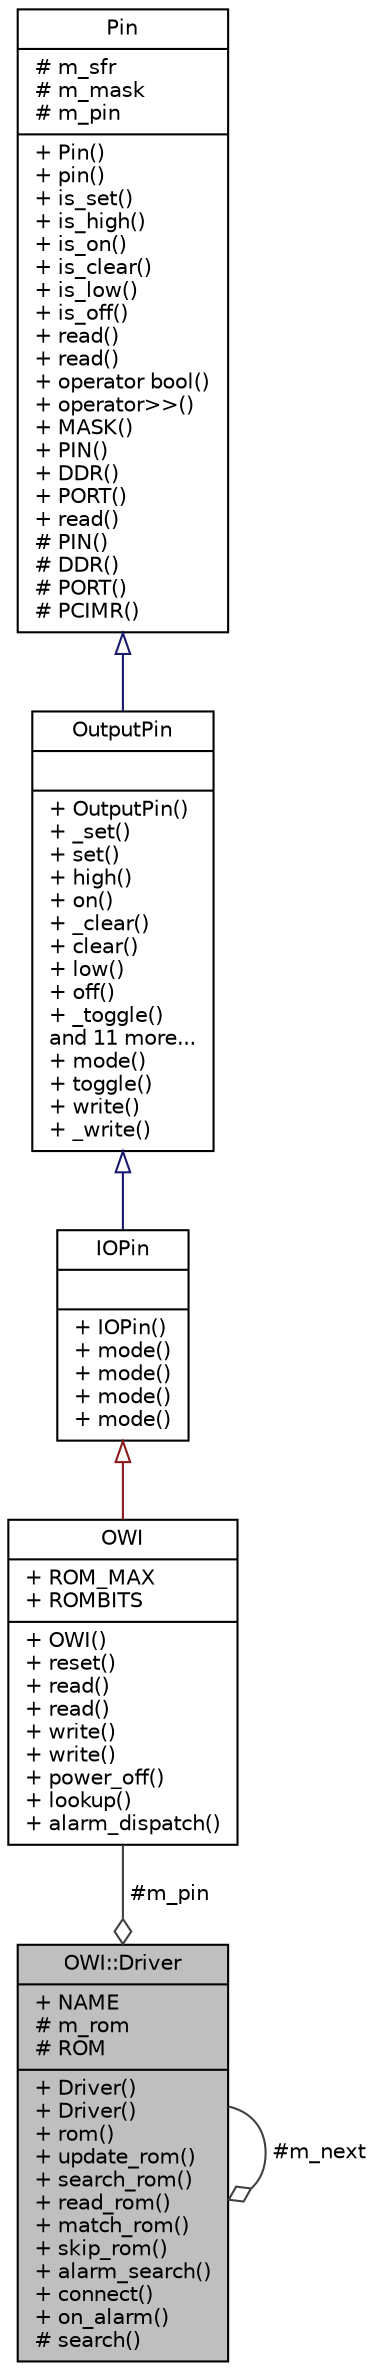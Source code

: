 digraph "OWI::Driver"
{
  edge [fontname="Helvetica",fontsize="10",labelfontname="Helvetica",labelfontsize="10"];
  node [fontname="Helvetica",fontsize="10",shape=record];
  Node1 [label="{OWI::Driver\n|+ NAME\l# m_rom\l# ROM\l|+ Driver()\l+ Driver()\l+ rom()\l+ update_rom()\l+ search_rom()\l+ read_rom()\l+ match_rom()\l+ skip_rom()\l+ alarm_search()\l+ connect()\l+ on_alarm()\l# search()\l}",height=0.2,width=0.4,color="black", fillcolor="grey75", style="filled", fontcolor="black"];
  Node1 -> Node1 [color="grey25",fontsize="10",style="solid",label=" #m_next" ,arrowhead="odiamond",fontname="Helvetica"];
  Node2 -> Node1 [color="grey25",fontsize="10",style="solid",label=" #m_pin" ,arrowhead="odiamond",fontname="Helvetica"];
  Node2 [label="{OWI\n|+ ROM_MAX\l+ ROMBITS\l|+ OWI()\l+ reset()\l+ read()\l+ read()\l+ write()\l+ write()\l+ power_off()\l+ lookup()\l+ alarm_dispatch()\l}",height=0.2,width=0.4,color="black", fillcolor="white", style="filled",URL="$d7/d90/classOWI.html"];
  Node3 -> Node2 [dir="back",color="firebrick4",fontsize="10",style="solid",arrowtail="onormal",fontname="Helvetica"];
  Node3 [label="{IOPin\n||+ IOPin()\l+ mode()\l+ mode()\l+ mode()\l+ mode()\l}",height=0.2,width=0.4,color="black", fillcolor="white", style="filled",URL="$dd/d21/classIOPin.html"];
  Node4 -> Node3 [dir="back",color="midnightblue",fontsize="10",style="solid",arrowtail="onormal",fontname="Helvetica"];
  Node4 [label="{OutputPin\n||+ OutputPin()\l+ _set()\l+ set()\l+ high()\l+ on()\l+ _clear()\l+ clear()\l+ low()\l+ off()\l+ _toggle()\land 11 more...\l+ mode()\l+ toggle()\l+ write()\l+ _write()\l}",height=0.2,width=0.4,color="black", fillcolor="white", style="filled",URL="$d2/d86/classOutputPin.html"];
  Node5 -> Node4 [dir="back",color="midnightblue",fontsize="10",style="solid",arrowtail="onormal",fontname="Helvetica"];
  Node5 [label="{Pin\n|# m_sfr\l# m_mask\l# m_pin\l|+ Pin()\l+ pin()\l+ is_set()\l+ is_high()\l+ is_on()\l+ is_clear()\l+ is_low()\l+ is_off()\l+ read()\l+ read()\l+ operator bool()\l+ operator\>\>()\l+ MASK()\l+ PIN()\l+ DDR()\l+ PORT()\l+ read()\l# PIN()\l# DDR()\l# PORT()\l# PCIMR()\l}",height=0.2,width=0.4,color="black", fillcolor="white", style="filled",URL="$da/da0/classPin.html"];
}
